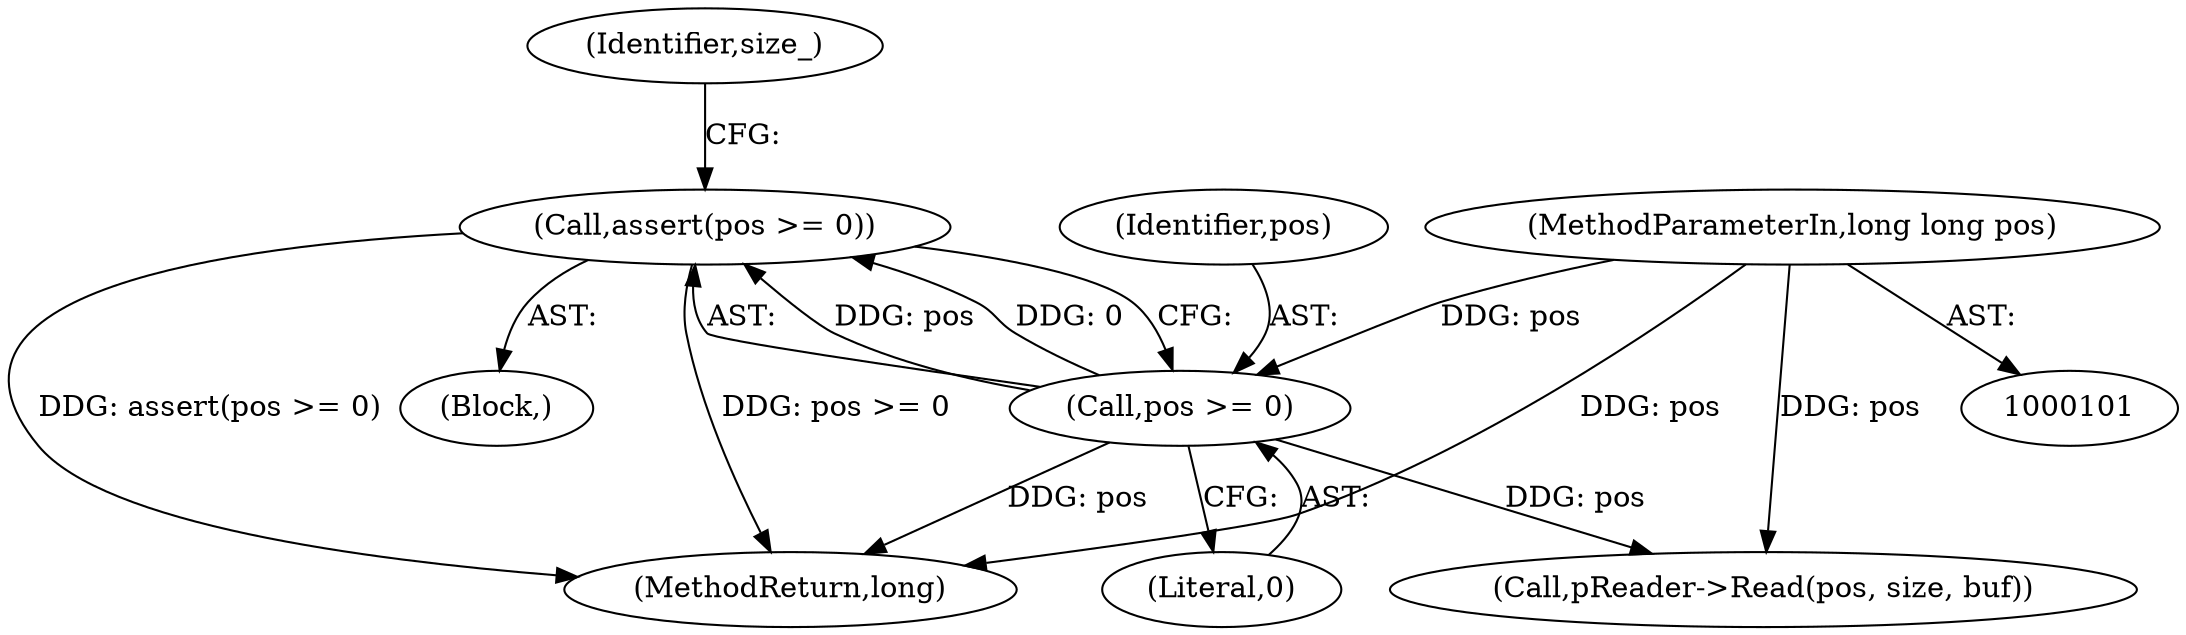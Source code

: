 digraph "1_Android_04839626ed859623901ebd3a5fd483982186b59d_209@API" {
"1000109" [label="(Call,assert(pos >= 0))"];
"1000110" [label="(Call,pos >= 0)"];
"1000103" [label="(MethodParameterIn,long long pos)"];
"1000109" [label="(Call,assert(pos >= 0))"];
"1000111" [label="(Identifier,pos)"];
"1000133" [label="(Call,pReader->Read(pos, size, buf))"];
"1000106" [label="(Block,)"];
"1000210" [label="(MethodReturn,long)"];
"1000110" [label="(Call,pos >= 0)"];
"1000116" [label="(Identifier,size_)"];
"1000112" [label="(Literal,0)"];
"1000103" [label="(MethodParameterIn,long long pos)"];
"1000109" -> "1000106"  [label="AST: "];
"1000109" -> "1000110"  [label="CFG: "];
"1000110" -> "1000109"  [label="AST: "];
"1000116" -> "1000109"  [label="CFG: "];
"1000109" -> "1000210"  [label="DDG: pos >= 0"];
"1000109" -> "1000210"  [label="DDG: assert(pos >= 0)"];
"1000110" -> "1000109"  [label="DDG: pos"];
"1000110" -> "1000109"  [label="DDG: 0"];
"1000110" -> "1000112"  [label="CFG: "];
"1000111" -> "1000110"  [label="AST: "];
"1000112" -> "1000110"  [label="AST: "];
"1000110" -> "1000210"  [label="DDG: pos"];
"1000103" -> "1000110"  [label="DDG: pos"];
"1000110" -> "1000133"  [label="DDG: pos"];
"1000103" -> "1000101"  [label="AST: "];
"1000103" -> "1000210"  [label="DDG: pos"];
"1000103" -> "1000133"  [label="DDG: pos"];
}
